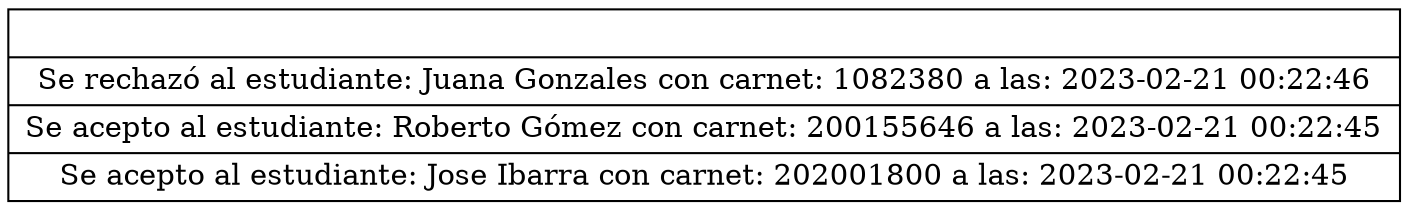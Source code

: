 digraph pila{
rankdir=LR;
node[shape = record]nodo0 [label="|Se rechazó al estudiante: Juana Gonzales con carnet: 1082380 a las: 2023-02-21 00:22:46|Se acepto al estudiante: Roberto Gómez con carnet: 200155646 a las: 2023-02-21 00:22:45|Se acepto al estudiante: Jose Ibarra con carnet: 202001800 a las: 2023-02-21 00:22:45"]; 
}"]; 
}